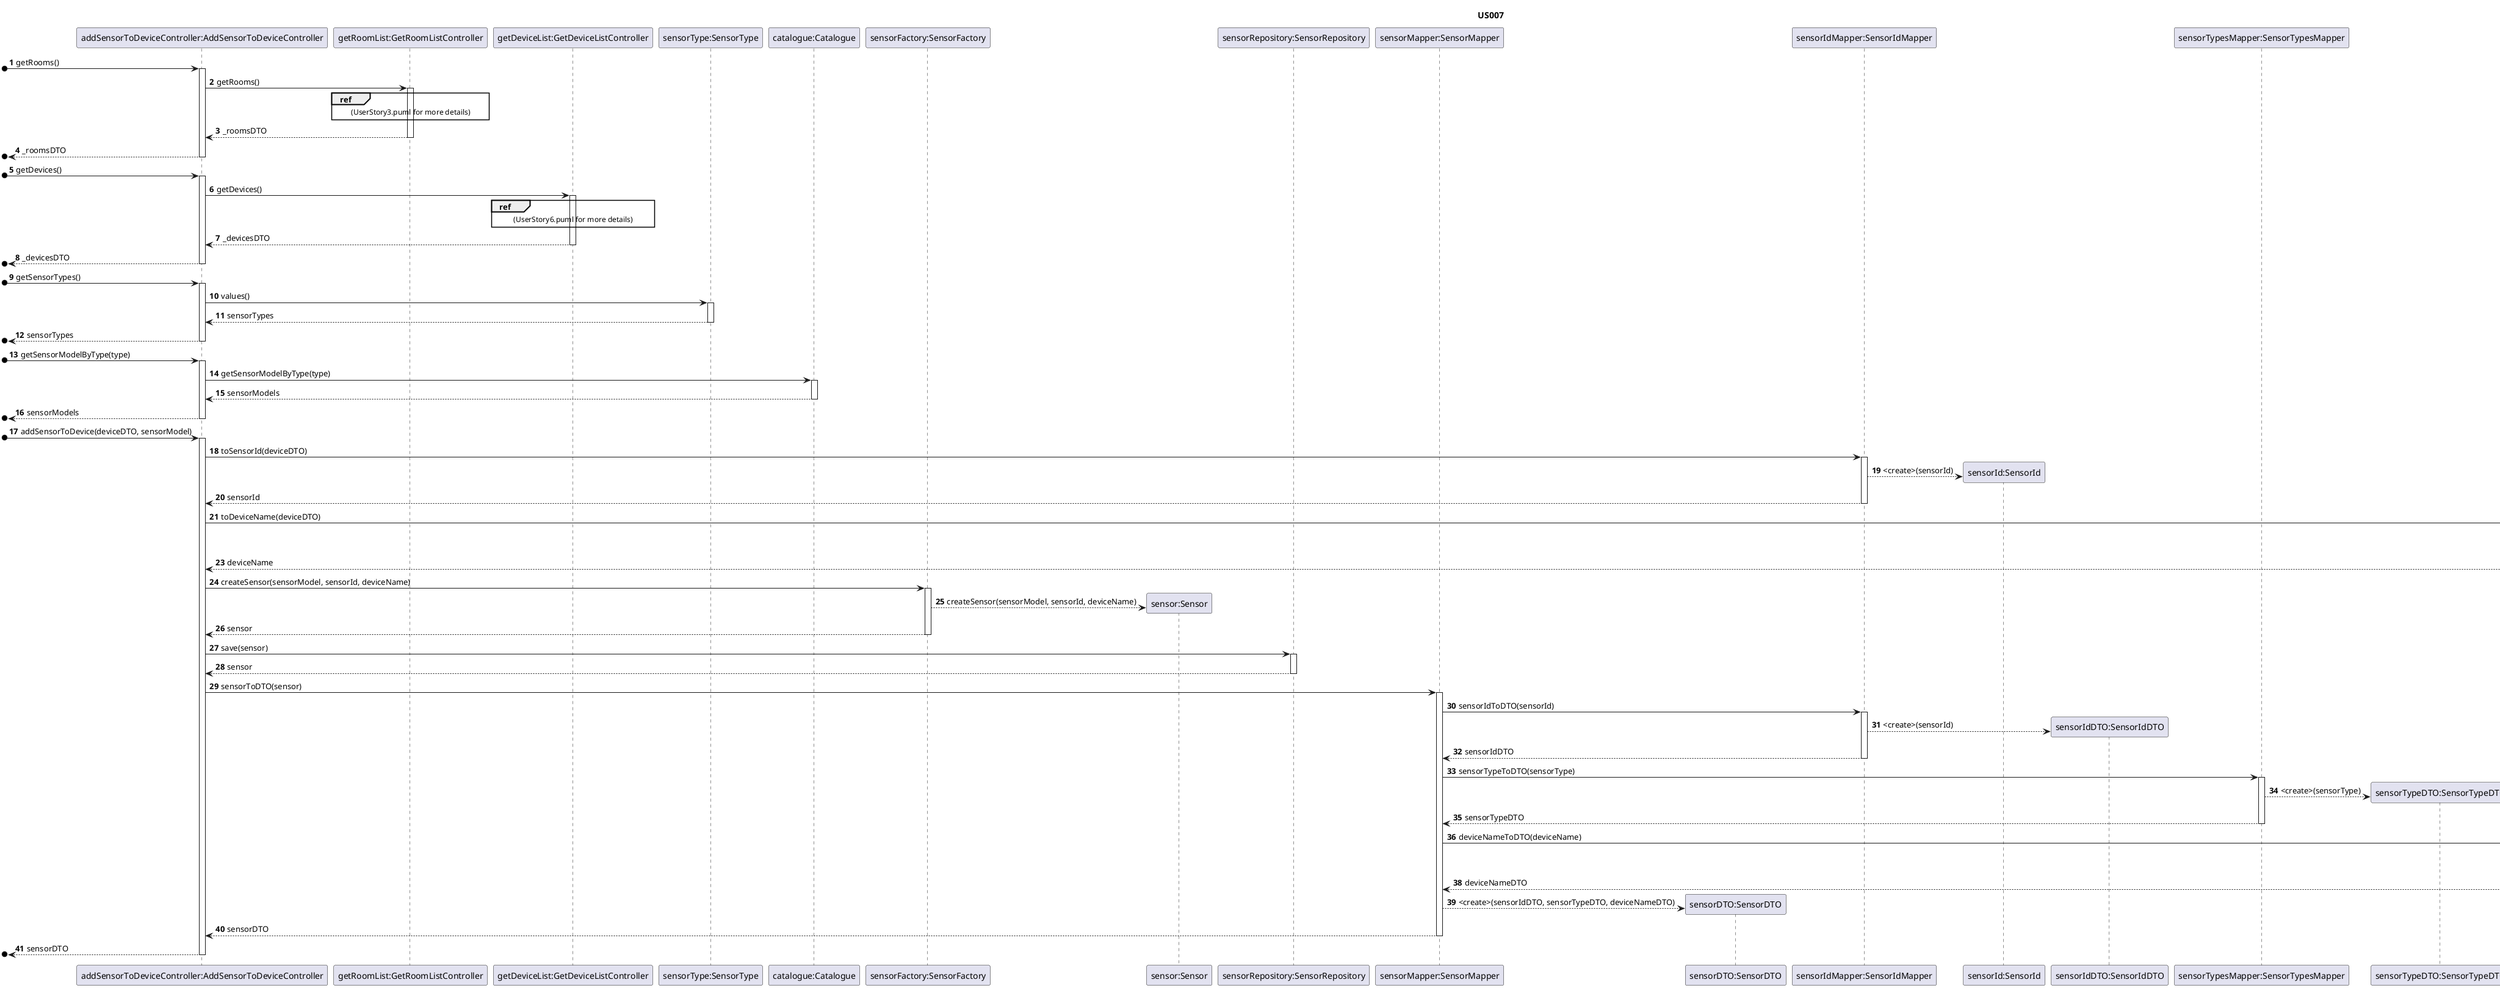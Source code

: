 @startuml
'https://plantuml.com/sequence-diagram

title US007

autonumber

/'
As a Power User [or Administrator], I want to add a sensor to an existing device in
a room. The sensor must be of a model of an existing type of sensor.
'/

participant "addSensorToDeviceController:AddSensorToDeviceController" as C7
participant "getRoomList:GetRoomListController" as C
participant "getDeviceList:GetDeviceListController" as D
participant "sensorType:SensorType" as ST
participant "catalogue:Catalogue" as CAT
participant "sensorFactory:SensorFactory" as F
participant "sensor:Sensor" as S1
participant "sensorRepository:SensorRepository" as SR
participant "sensorMapper:SensorMapper" as S3
participant "sensorDTO:SensorDTO" as S2


participant "sensorIdMapper:SensorIdMapper" as S4
participant "sensorId:SensorId" as SID
participant "sensorIdDTO:SensorIdDTO" as id
participant "sensorTypesMapper:SensorTypesMapper" as S6
participant "sensorTypeDTO:SensorTypeDTO" as S5
participant "deviceNameMapper:DeviceNameMapper" as DN1
participant "deviceName:DeviceName" as D7
participant "deviceNameDTO:DeviceNameDTO" as DN


[o->C7 : getRooms()
activate C7
C7->C : getRooms()
activate C
ref over C : (UserStory3.puml for more details)
C-->C7 : _roomsDTO
deactivate C
[o<--C7 : _roomsDTO
deactivate C7

[o->C7 : getDevices()
activate C7
C7->D : getDevices()
activate D
ref over D : (UserStory6.puml for more details)
D-->C7 : _devicesDTO
deactivate D
[o<--C7 : _devicesDTO
deactivate C7

[o->C7 : getSensorTypes()
activate C7
C7 -> ST : values()
activate ST
ST --> C7 : sensorTypes
deactivate ST
[o<--C7 : sensorTypes
deactivate C7



[o->C7: getSensorModelByType(type)
activate C7
C7->CAT : getSensorModelByType(type)
activate CAT
CAT-->C7 : sensorModels
deactivate CAT
[o<--C7 : sensorModels
deactivate C7

[o->C7: addSensorToDevice(deviceDTO, sensorModel)
activate C7
C7 -> S4 : toSensorId(deviceDTO)
activate S4
S4 --> SID** : <create>(sensorId)

S4 --> C7 : sensorId
deactivate S4
C7 -> DN1 : toDeviceName(deviceDTO)
activate DN1
DN1 --> D7** : <create>(deviceName)
DN1 --> C7 : deviceName
deactivate DN1


C7 -> F : createSensor(sensorModel, sensorId, deviceName)
activate F
F --> S1** : createSensor(sensorModel, sensorId, deviceName)
F --> C7 : sensor
deactivate F
C7 -> SR : save(sensor)
activate SR
SR --> C7 : sensor
deactivate SR

C7 -> S3 : sensorToDTO(sensor)
activate S3
S3 -> S4 : sensorIdToDTO(sensorId)
activate S4
S4 --> id** : <create>(sensorId)
S4 --> S3 : sensorIdDTO
deactivate S4
S3 -> S6 : sensorTypeToDTO(sensorType)
activate S6
S6 --> S5** : <create>(sensorType)
S6 --> S3 : sensorTypeDTO
deactivate S6
S3 -> DN1 : deviceNameToDTO(deviceName)
activate DN1
DN1 --> DN** : <create>(deviceName)
DN1 --> S3 : deviceNameDTO
deactivate DN1
S3 --> S2** : <create>(sensorIdDTO, sensorTypeDTO, deviceNameDTO)
S3 --> C7 : sensorDTO
deactivate S3
[o<-- C7 : sensorDTO




deactivate C7
@enduml